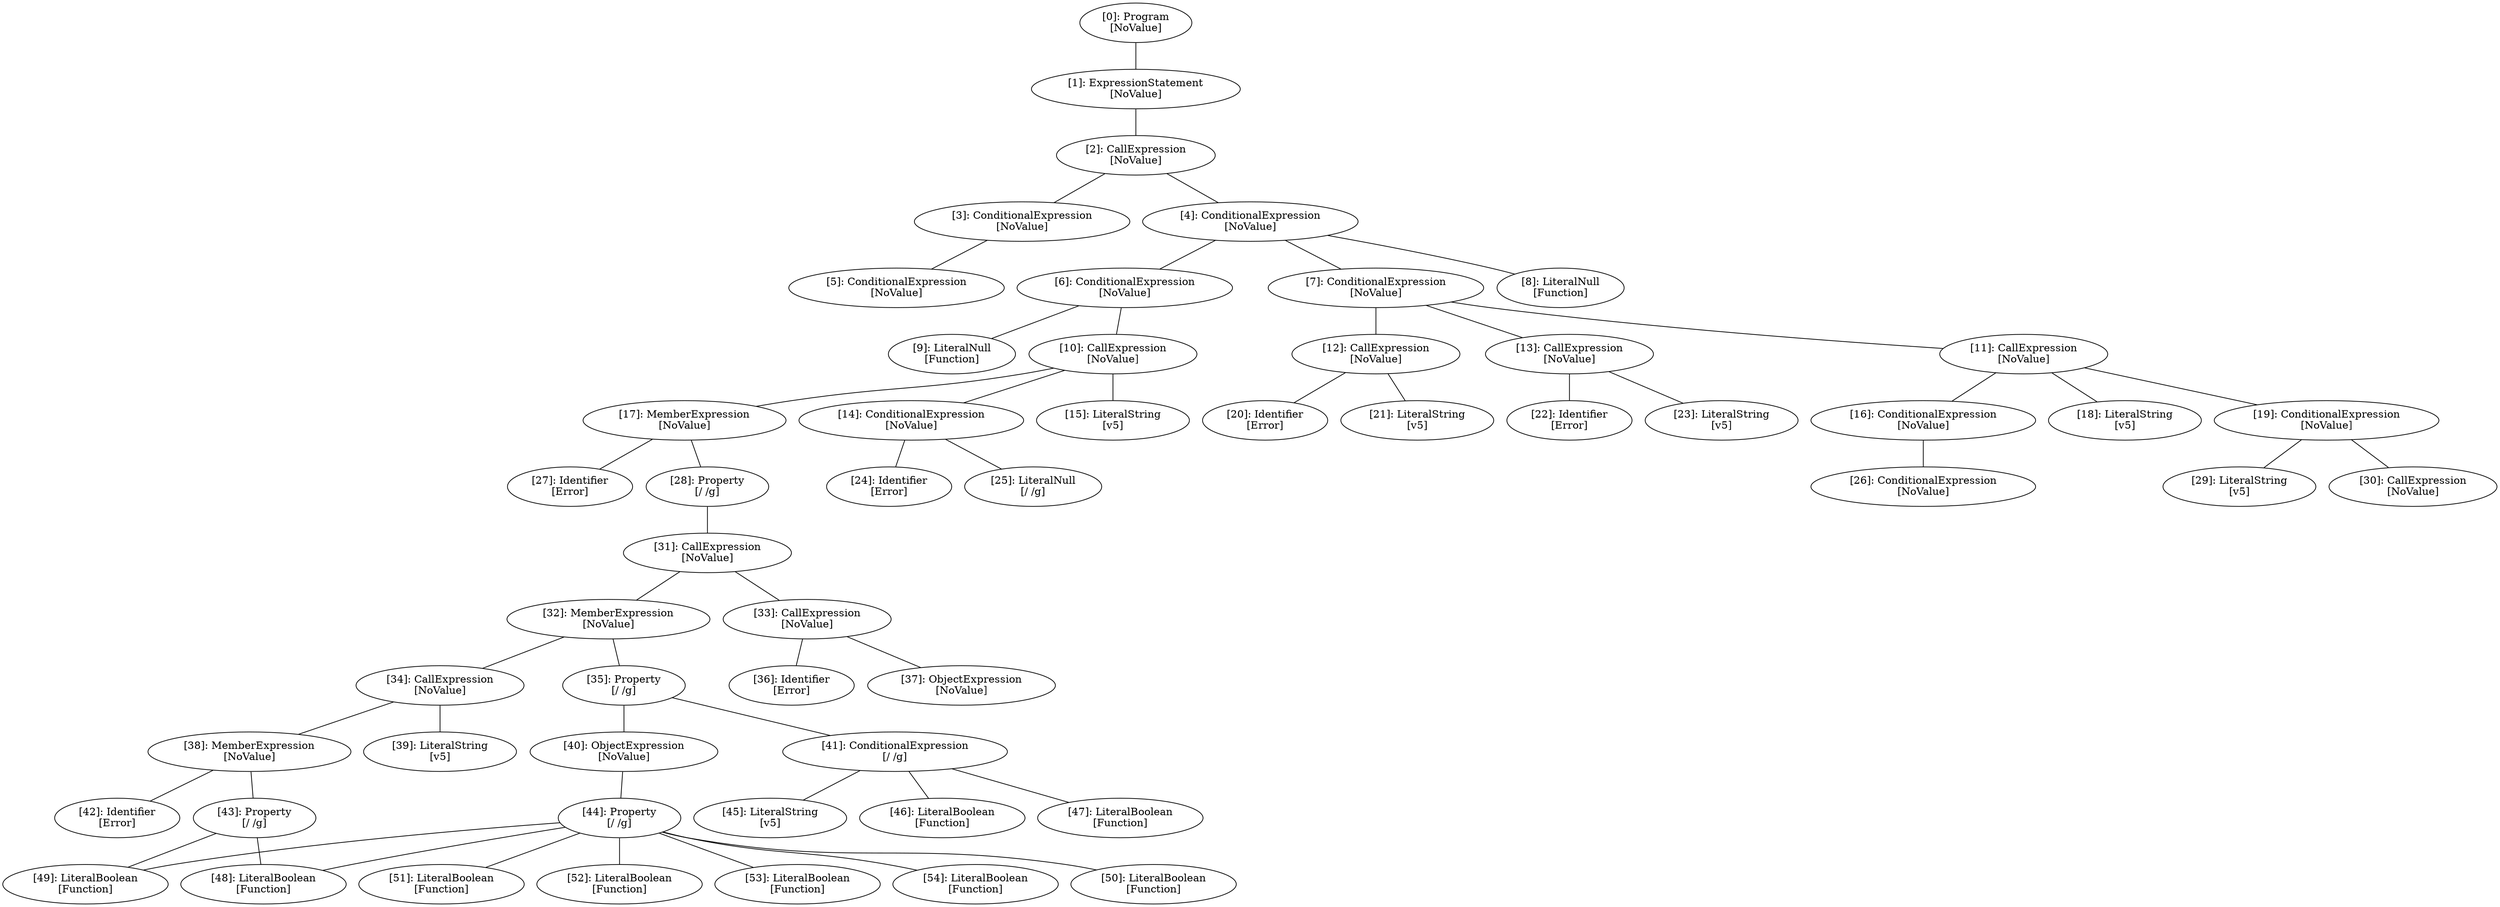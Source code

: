 // Result
graph {
	0 [label="[0]: Program
[NoValue]"]
	1 [label="[1]: ExpressionStatement
[NoValue]"]
	2 [label="[2]: CallExpression
[NoValue]"]
	3 [label="[3]: ConditionalExpression
[NoValue]"]
	4 [label="[4]: ConditionalExpression
[NoValue]"]
	5 [label="[5]: ConditionalExpression
[NoValue]"]
	6 [label="[6]: ConditionalExpression
[NoValue]"]
	7 [label="[7]: ConditionalExpression
[NoValue]"]
	8 [label="[8]: LiteralNull
[Function]"]
	9 [label="[9]: LiteralNull
[Function]"]
	10 [label="[10]: CallExpression
[NoValue]"]
	11 [label="[11]: CallExpression
[NoValue]"]
	12 [label="[12]: CallExpression
[NoValue]"]
	13 [label="[13]: CallExpression
[NoValue]"]
	14 [label="[14]: ConditionalExpression
[NoValue]"]
	15 [label="[15]: LiteralString
[v5]"]
	16 [label="[16]: ConditionalExpression
[NoValue]"]
	17 [label="[17]: MemberExpression
[NoValue]"]
	18 [label="[18]: LiteralString
[v5]"]
	19 [label="[19]: ConditionalExpression
[NoValue]"]
	20 [label="[20]: Identifier
[Error]"]
	21 [label="[21]: LiteralString
[v5]"]
	22 [label="[22]: Identifier
[Error]"]
	23 [label="[23]: LiteralString
[v5]"]
	24 [label="[24]: Identifier
[Error]"]
	25 [label="[25]: LiteralNull
[/ /g]"]
	26 [label="[26]: ConditionalExpression
[NoValue]"]
	27 [label="[27]: Identifier
[Error]"]
	28 [label="[28]: Property
[/ /g]"]
	29 [label="[29]: LiteralString
[v5]"]
	30 [label="[30]: CallExpression
[NoValue]"]
	31 [label="[31]: CallExpression
[NoValue]"]
	32 [label="[32]: MemberExpression
[NoValue]"]
	33 [label="[33]: CallExpression
[NoValue]"]
	34 [label="[34]: CallExpression
[NoValue]"]
	35 [label="[35]: Property
[/ /g]"]
	36 [label="[36]: Identifier
[Error]"]
	37 [label="[37]: ObjectExpression
[NoValue]"]
	38 [label="[38]: MemberExpression
[NoValue]"]
	39 [label="[39]: LiteralString
[v5]"]
	40 [label="[40]: ObjectExpression
[NoValue]"]
	41 [label="[41]: ConditionalExpression
[/ /g]"]
	42 [label="[42]: Identifier
[Error]"]
	43 [label="[43]: Property
[/ /g]"]
	44 [label="[44]: Property
[/ /g]"]
	45 [label="[45]: LiteralString
[v5]"]
	46 [label="[46]: LiteralBoolean
[Function]"]
	47 [label="[47]: LiteralBoolean
[Function]"]
	48 [label="[48]: LiteralBoolean
[Function]"]
	49 [label="[49]: LiteralBoolean
[Function]"]
	50 [label="[50]: LiteralBoolean
[Function]"]
	51 [label="[51]: LiteralBoolean
[Function]"]
	52 [label="[52]: LiteralBoolean
[Function]"]
	53 [label="[53]: LiteralBoolean
[Function]"]
	54 [label="[54]: LiteralBoolean
[Function]"]
	0 -- 1
	1 -- 2
	2 -- 3
	2 -- 4
	3 -- 5
	4 -- 6
	4 -- 7
	4 -- 8
	6 -- 9
	6 -- 10
	7 -- 11
	7 -- 12
	7 -- 13
	10 -- 14
	10 -- 15
	10 -- 17
	11 -- 16
	11 -- 18
	11 -- 19
	12 -- 20
	12 -- 21
	13 -- 22
	13 -- 23
	14 -- 24
	14 -- 25
	16 -- 26
	17 -- 27
	17 -- 28
	19 -- 29
	19 -- 30
	28 -- 31
	31 -- 32
	31 -- 33
	32 -- 34
	32 -- 35
	33 -- 36
	33 -- 37
	34 -- 38
	34 -- 39
	35 -- 40
	35 -- 41
	38 -- 42
	38 -- 43
	40 -- 44
	41 -- 45
	41 -- 46
	41 -- 47
	43 -- 48
	43 -- 49
	44 -- 48
	44 -- 49
	44 -- 50
	44 -- 51
	44 -- 52
	44 -- 53
	44 -- 54
}
